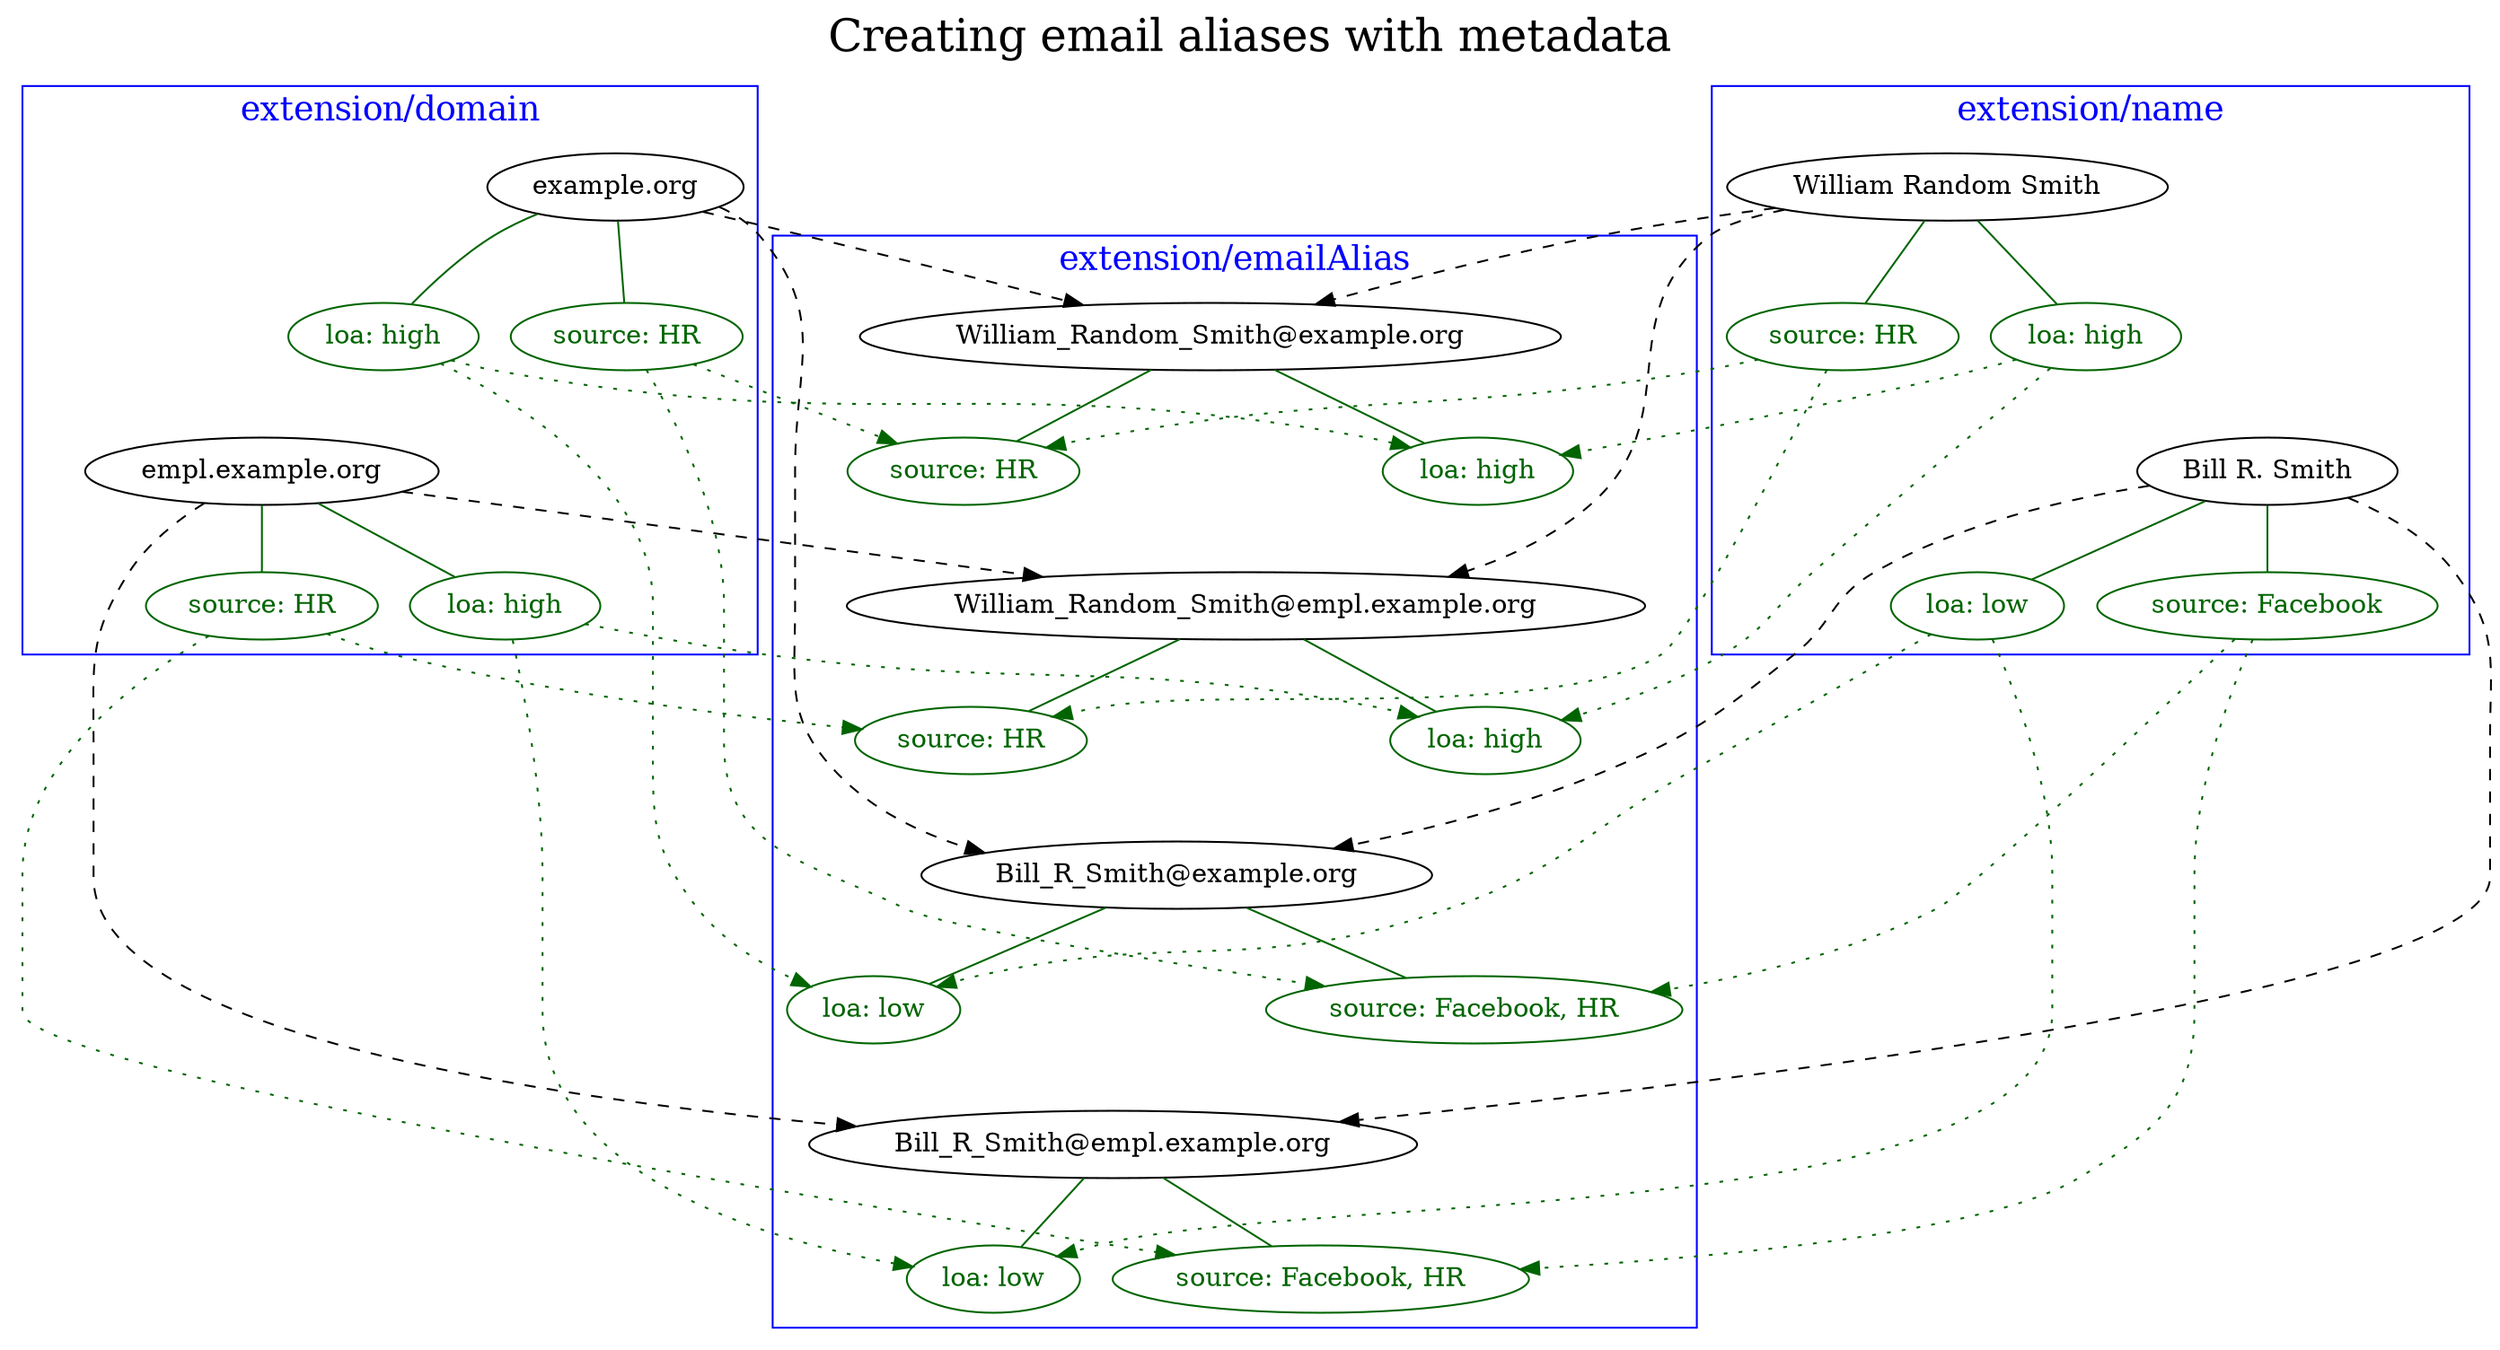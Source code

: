 digraph G {
    compound=true;
    rankdir=TB;

    label="Creating email aliases with metadata";
    labelloc=top; fontsize=24.0;

    subgraph cluster_ext_name {

      label="extension/name";
      fontcolor=blue;
      color=blue;
      fontsize=18.0;

      dn1 [label="William Random Smith"];
      dn1Loa [label="loa: high", color=darkgreen, fontcolor=darkgreen];
      dn1Source [label="source: HR", color=darkgreen, fontcolor=darkgreen];
      dn1->dn1Loa [color=darkgreen, dir=none];
      dn1->dn1Source [color=darkgreen, dir=none];
      dn1Dummy[style=invis];

      dn2 [label="Bill R. Smith"];
      dn2Loa [label="loa: low", color=darkgreen, fontcolor=darkgreen];
      dn2Source [label="source: Facebook", color=darkgreen, fontcolor=darkgreen];
      dn2->dn2Loa [color=darkgreen, dir=none];
      dn2->dn2Source [color=darkgreen, dir=none];

      dn1 -> dn1Dummy -> dn2 [style=invis];
    }

    subgraph cluster_ext_domain {

      label="extension/domain"
      fontcolor=blue;
      color=blue;
      fontsize=18.0;

      d1 [label="example.org"];
      d1Loa [label="loa: high", color=darkgreen, fontcolor=darkgreen];
      d1Source [label="source: HR", color=darkgreen, fontcolor=darkgreen];
      d1->d1Loa [color=darkgreen, dir=none];
      d1->d1Source [color=darkgreen, dir=none];
      d1Dummy[style=invis];

      d2 [label="empl.example.org"];
      d2Loa [label="loa: high", color=darkgreen, fontcolor=darkgreen];
      d2Source [label="source: HR", color=darkgreen, fontcolor=darkgreen];
      d2->d2Loa [color=darkgreen, dir=none];
      d2->d2Source [color=darkgreen, dir=none];

      d1 -> d1Dummy -> d2 [style=invis];
    }

/*    subgraph expression {
      expr [label="createAddress(name)"]
    } */

    subgraph cluster_output {
      label="extension/emailAlias"
      fontcolor=blue;
      color=blue;
      fontsize=18.0;

      o11 [label="William_Random_Smith@example.org"];
      o11Loa [label="loa: high", color=darkgreen, fontcolor=darkgreen];
      o11Source [label="source: HR", color=darkgreen, fontcolor=darkgreen];
      o11->o11Loa [color=darkgreen, dir=none];
      o11->o11Source [color=darkgreen, dir=none];
      o11Dummy[style=invis];

      o12 [label="William_Random_Smith@empl.example.org"];
      o12Loa [label="loa: high", color=darkgreen, fontcolor=darkgreen];
      o12Source [label="source: HR", color=darkgreen, fontcolor=darkgreen];
      o12->o12Loa [color=darkgreen, dir=none];
      o12->o12Source [color=darkgreen, dir=none];
      o12Dummy[style=invis];

      o21 [label="Bill_R_Smith@example.org"];
      o21Loa [label="loa: low", color=darkgreen, fontcolor=darkgreen];
      o21Source [label="source: Facebook, HR", color=darkgreen, fontcolor=darkgreen];
      o21->o21Loa [color=darkgreen, dir=none];
      o21->o21Source [color=darkgreen, dir=none];
      o21Dummy[style=invis];

      o22 [label="Bill_R_Smith@empl.example.org"];
      o22Loa [label="loa: low", color=darkgreen, fontcolor=darkgreen];
      o22Source [label="source: Facebook, HR", color=darkgreen, fontcolor=darkgreen];
      o22->o22Loa [color=darkgreen, dir=none];
      o22->o22Source [color=darkgreen, dir=none];

      o11 -> o11Dummy -> o12 -> o12Dummy -> o21 -> o21Dummy -> o22 [style=invis];
    }

    { dn1 d1 } -> o11 [style=dashed];
    { dn1Loa d1Loa } -> o11Loa [color=darkgreen, style=dotted];
    { dn1Source d1Source } -> o11Source [color=darkgreen, style=dotted];

    { dn1 d2 } -> o12 [style=dashed];
    { dn1Loa d2Loa } -> o12Loa [color=darkgreen, style=dotted];
    { dn1Source d2Source } -> o12Source [color=darkgreen, style=dotted];

    { dn2 d1 } -> o21 [style=dashed];
    { dn2Loa d1Loa } -> o21Loa [color=darkgreen, style=dotted];
    { dn2Source d1Source } -> o21Source [color=darkgreen, style=dotted];

    { dn2 d2 } -> o22 [style=dashed];
    { dn2Loa d2Loa } -> o22Loa [color=darkgreen, style=dotted];
    { dn2Source d2Source } -> o22Source [color=darkgreen, style=dotted];

    dn1 -> d1 -> o11 [style=invis];
}
